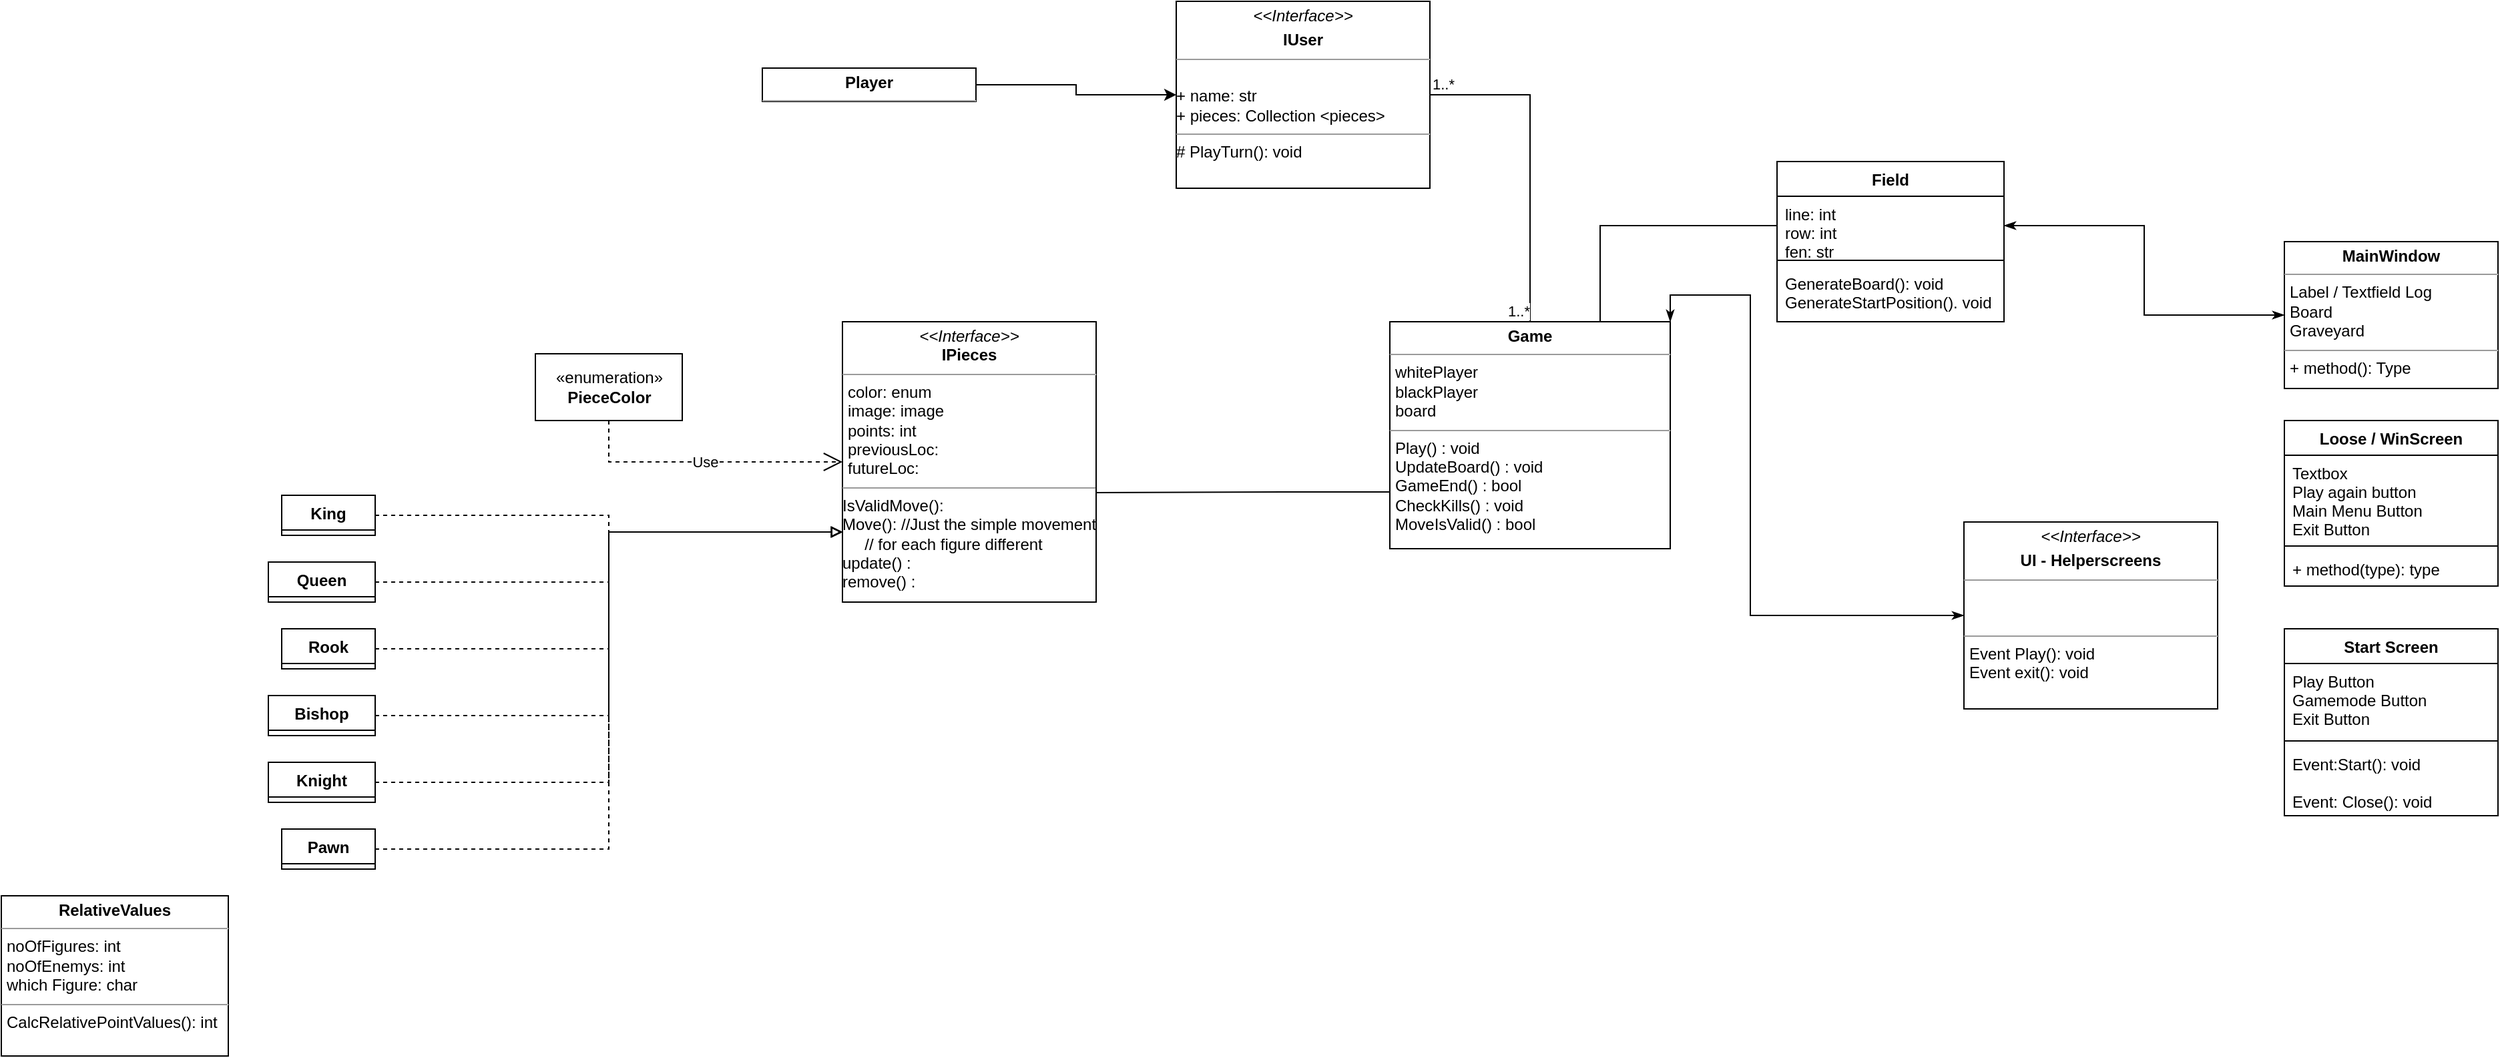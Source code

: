 <mxfile version="20.8.10" type="github">
  <diagram name="Seite-1" id="8dhn65Cj3MbclAA8dtAb">
    <mxGraphModel dx="1994" dy="598" grid="1" gridSize="10" guides="1" tooltips="1" connect="1" arrows="1" fold="1" page="1" pageScale="1" pageWidth="827" pageHeight="1169" background="#ffffff" math="0" shadow="0">
      <root>
        <mxCell id="0" />
        <mxCell id="1" parent="0" />
        <mxCell id="Scy77tW3S1ukV7C9qBci-56" value="&lt;p style=&quot;margin:0px;margin-top:4px;text-align:center;&quot;&gt;&lt;b&gt;Game&lt;/b&gt;&lt;br&gt;&lt;/p&gt;&lt;hr size=&quot;1&quot;&gt;&lt;p style=&quot;margin:0px;margin-left:4px;&quot;&gt;whitePlayer&lt;/p&gt;&lt;p style=&quot;margin:0px;margin-left:4px;&quot;&gt;blackPlayer&lt;/p&gt;&lt;p style=&quot;margin:0px;margin-left:4px;&quot;&gt;board&lt;/p&gt;&lt;hr size=&quot;1&quot;&gt;&lt;p style=&quot;margin:0px;margin-left:4px;&quot;&gt;Play() : void&lt;/p&gt;&lt;p style=&quot;margin:0px;margin-left:4px;&quot;&gt;UpdateBoard() : void&lt;/p&gt;&lt;p style=&quot;margin:0px;margin-left:4px;&quot;&gt;GameEnd() : bool&lt;/p&gt;&lt;p style=&quot;margin:0px;margin-left:4px;&quot;&gt;CheckKills() : void&lt;/p&gt;&lt;p style=&quot;margin:0px;margin-left:4px;&quot;&gt;MoveIsValid() : bool&lt;br&gt;&lt;/p&gt;" style="verticalAlign=top;align=left;overflow=fill;fontSize=12;fontFamily=Helvetica;html=1;" parent="1" vertex="1">
          <mxGeometry x="600" y="270" width="210" height="170" as="geometry" />
        </mxCell>
        <mxCell id="Scy77tW3S1ukV7C9qBci-58" style="edgeStyle=orthogonalEdgeStyle;rounded=0;orthogonalLoop=1;jettySize=auto;html=1;exitX=0.5;exitY=1;exitDx=0;exitDy=0;" parent="1" edge="1">
          <mxGeometry relative="1" as="geometry">
            <mxPoint x="1260" y="310" as="sourcePoint" />
            <mxPoint x="1260" y="310" as="targetPoint" />
          </mxGeometry>
        </mxCell>
        <mxCell id="Scy77tW3S1ukV7C9qBci-59" value="«enumeration»&lt;br&gt;&lt;b&gt;PieceColor&lt;/b&gt;" style="html=1;" parent="1" vertex="1">
          <mxGeometry x="-40" y="294" width="110" height="50" as="geometry" />
        </mxCell>
        <mxCell id="Scy77tW3S1ukV7C9qBci-62" value="&lt;p style=&quot;margin:0px;margin-top:4px;text-align:center;&quot;&gt;&lt;i&gt;&amp;lt;&amp;lt;Interface&amp;gt;&amp;gt;&lt;/i&gt;&lt;br&gt;&lt;b&gt;IPieces&lt;/b&gt;&lt;br&gt;&lt;/p&gt;&lt;hr size=&quot;1&quot;&gt;&lt;p style=&quot;margin:0px;margin-left:4px;&quot;&gt;color: enum&lt;/p&gt;&lt;p style=&quot;margin:0px;margin-left:4px;&quot;&gt;image: image&lt;/p&gt;&lt;p style=&quot;margin:0px;margin-left:4px;&quot;&gt;points: int&lt;/p&gt;&lt;p style=&quot;margin:0px;margin-left:4px;&quot;&gt;previousLoc:&lt;/p&gt;&lt;p style=&quot;margin:0px;margin-left:4px;&quot;&gt;futureLoc:&lt;br&gt;&lt;/p&gt;&lt;hr size=&quot;1&quot;&gt;&lt;div&gt;IsValidMove():&lt;/div&gt;&lt;div&gt;Move(): //Just the simple movement&lt;/div&gt;&lt;div&gt;&lt;span style=&quot;white-space: pre;&quot;&gt;	&lt;/span&gt;&amp;nbsp;&amp;nbsp;&amp;nbsp; // for each figure different&lt;br&gt;&lt;/div&gt;&lt;div&gt;update() : &lt;br&gt;&lt;/div&gt;&lt;div&gt;remove() :&lt;br&gt;&lt;/div&gt;" style="verticalAlign=top;align=left;overflow=fill;fontSize=12;fontFamily=Helvetica;html=1;" parent="1" vertex="1">
          <mxGeometry x="190" y="270" width="190" height="210" as="geometry" />
        </mxCell>
        <mxCell id="IA7U_873xqGfDjJFMJLf-55" style="edgeStyle=orthogonalEdgeStyle;rounded=0;orthogonalLoop=1;jettySize=auto;html=1;exitX=1;exitY=0.5;exitDx=0;exitDy=0;entryX=0;entryY=0.75;entryDx=0;entryDy=0;dashed=1;strokeColor=#000000;endArrow=block;endFill=0;" edge="1" parent="1" source="Scy77tW3S1ukV7C9qBci-75" target="Scy77tW3S1ukV7C9qBci-62">
          <mxGeometry relative="1" as="geometry" />
        </mxCell>
        <mxCell id="Scy77tW3S1ukV7C9qBci-75" value="Knight" style="swimlane;fontStyle=1;align=center;verticalAlign=top;childLayout=stackLayout;horizontal=1;startSize=26;horizontalStack=0;resizeParent=1;resizeParentMax=0;resizeLast=0;collapsible=1;marginBottom=0;" parent="1" vertex="1" collapsed="1">
          <mxGeometry x="-240" y="600" width="80" height="30" as="geometry">
            <mxRectangle x="880" y="680" width="160" height="158" as="alternateBounds" />
          </mxGeometry>
        </mxCell>
        <mxCell id="Scy77tW3S1ukV7C9qBci-76" value="color: enum&#xa;image: image&#xa;points: int&#xa;" style="text;strokeColor=none;fillColor=none;align=left;verticalAlign=top;spacingLeft=4;spacingRight=4;overflow=hidden;rotatable=0;points=[[0,0.5],[1,0.5]];portConstraint=eastwest;" parent="Scy77tW3S1ukV7C9qBci-75" vertex="1">
          <mxGeometry y="26" width="160" height="54" as="geometry" />
        </mxCell>
        <mxCell id="Scy77tW3S1ukV7C9qBci-77" value="" style="line;strokeWidth=1;fillColor=none;align=left;verticalAlign=middle;spacingTop=-1;spacingLeft=3;spacingRight=3;rotatable=0;labelPosition=right;points=[];portConstraint=eastwest;strokeColor=inherit;" parent="Scy77tW3S1ukV7C9qBci-75" vertex="1">
          <mxGeometry y="80" width="160" height="8" as="geometry" />
        </mxCell>
        <mxCell id="Scy77tW3S1ukV7C9qBci-78" value="IsValidMove():&#xa;Move():List&#xa;update():&#xa;remove():&#xa;" style="text;strokeColor=none;fillColor=none;align=left;verticalAlign=top;spacingLeft=4;spacingRight=4;overflow=hidden;rotatable=0;points=[[0,0.5],[1,0.5]];portConstraint=eastwest;" parent="Scy77tW3S1ukV7C9qBci-75" vertex="1">
          <mxGeometry y="88" width="160" height="70" as="geometry" />
        </mxCell>
        <mxCell id="IA7U_873xqGfDjJFMJLf-50" style="edgeStyle=orthogonalEdgeStyle;rounded=0;orthogonalLoop=1;jettySize=auto;html=1;exitX=1;exitY=0.5;exitDx=0;exitDy=0;entryX=0;entryY=0.75;entryDx=0;entryDy=0;strokeColor=#000000;endArrow=block;endFill=0;dashed=1;" edge="1" parent="1" source="Scy77tW3S1ukV7C9qBci-88" target="Scy77tW3S1ukV7C9qBci-62">
          <mxGeometry relative="1" as="geometry" />
        </mxCell>
        <mxCell id="Scy77tW3S1ukV7C9qBci-88" value="King" style="swimlane;fontStyle=1;align=center;verticalAlign=top;childLayout=stackLayout;horizontal=1;startSize=26;horizontalStack=0;resizeParent=1;resizeParentMax=0;resizeLast=0;collapsible=1;marginBottom=0;" parent="1" vertex="1" collapsed="1">
          <mxGeometry x="-230" y="400" width="70" height="30" as="geometry">
            <mxRectangle x="1640" y="680" width="160" height="158" as="alternateBounds" />
          </mxGeometry>
        </mxCell>
        <mxCell id="Scy77tW3S1ukV7C9qBci-89" value="color: enum&#xa;image: image&#xa;points: int&#xa;" style="text;strokeColor=none;fillColor=none;align=left;verticalAlign=top;spacingLeft=4;spacingRight=4;overflow=hidden;rotatable=0;points=[[0,0.5],[1,0.5]];portConstraint=eastwest;" parent="Scy77tW3S1ukV7C9qBci-88" vertex="1">
          <mxGeometry y="26" width="160" height="54" as="geometry" />
        </mxCell>
        <mxCell id="Scy77tW3S1ukV7C9qBci-90" value="" style="line;strokeWidth=1;fillColor=none;align=left;verticalAlign=middle;spacingTop=-1;spacingLeft=3;spacingRight=3;rotatable=0;labelPosition=right;points=[];portConstraint=eastwest;strokeColor=inherit;" parent="Scy77tW3S1ukV7C9qBci-88" vertex="1">
          <mxGeometry y="80" width="160" height="8" as="geometry" />
        </mxCell>
        <mxCell id="Scy77tW3S1ukV7C9qBci-91" value="IsValidMove():&#xa;Move():&#xa;update():&#xa;remove():" style="text;strokeColor=none;fillColor=none;align=left;verticalAlign=top;spacingLeft=4;spacingRight=4;overflow=hidden;rotatable=0;points=[[0,0.5],[1,0.5]];portConstraint=eastwest;" parent="Scy77tW3S1ukV7C9qBci-88" vertex="1">
          <mxGeometry y="88" width="160" height="70" as="geometry" />
        </mxCell>
        <mxCell id="IA7U_873xqGfDjJFMJLf-51" style="edgeStyle=orthogonalEdgeStyle;rounded=0;orthogonalLoop=1;jettySize=auto;html=1;exitX=1;exitY=0.5;exitDx=0;exitDy=0;entryX=0;entryY=0.75;entryDx=0;entryDy=0;dashed=1;strokeColor=#000000;endArrow=block;endFill=0;" edge="1" parent="1" source="Scy77tW3S1ukV7C9qBci-92" target="Scy77tW3S1ukV7C9qBci-62">
          <mxGeometry relative="1" as="geometry" />
        </mxCell>
        <mxCell id="Scy77tW3S1ukV7C9qBci-92" value="Queen" style="swimlane;fontStyle=1;align=center;verticalAlign=top;childLayout=stackLayout;horizontal=1;startSize=26;horizontalStack=0;resizeParent=1;resizeParentMax=0;resizeLast=0;collapsible=1;marginBottom=0;" parent="1" vertex="1" collapsed="1">
          <mxGeometry x="-240" y="450" width="80" height="30" as="geometry">
            <mxRectangle x="1450" y="680" width="160" height="158" as="alternateBounds" />
          </mxGeometry>
        </mxCell>
        <mxCell id="Scy77tW3S1ukV7C9qBci-93" value="color: enum&#xa;image: image&#xa;points: int&#xa;" style="text;strokeColor=none;fillColor=none;align=left;verticalAlign=top;spacingLeft=4;spacingRight=4;overflow=hidden;rotatable=0;points=[[0,0.5],[1,0.5]];portConstraint=eastwest;" parent="Scy77tW3S1ukV7C9qBci-92" vertex="1">
          <mxGeometry y="26" width="160" height="54" as="geometry" />
        </mxCell>
        <mxCell id="Scy77tW3S1ukV7C9qBci-94" value="" style="line;strokeWidth=1;fillColor=none;align=left;verticalAlign=middle;spacingTop=-1;spacingLeft=3;spacingRight=3;rotatable=0;labelPosition=right;points=[];portConstraint=eastwest;strokeColor=inherit;" parent="Scy77tW3S1ukV7C9qBci-92" vertex="1">
          <mxGeometry y="80" width="160" height="8" as="geometry" />
        </mxCell>
        <mxCell id="Scy77tW3S1ukV7C9qBci-95" value="IsValidMove():&#xa;Move(): List&#xa;update():&#xa;remove():&#xa;" style="text;strokeColor=none;fillColor=none;align=left;verticalAlign=top;spacingLeft=4;spacingRight=4;overflow=hidden;rotatable=0;points=[[0,0.5],[1,0.5]];portConstraint=eastwest;" parent="Scy77tW3S1ukV7C9qBci-92" vertex="1">
          <mxGeometry y="88" width="160" height="70" as="geometry" />
        </mxCell>
        <mxCell id="IA7U_873xqGfDjJFMJLf-52" style="edgeStyle=orthogonalEdgeStyle;rounded=0;orthogonalLoop=1;jettySize=auto;html=1;entryX=0;entryY=0.75;entryDx=0;entryDy=0;dashed=1;strokeColor=#000000;endArrow=block;endFill=0;" edge="1" parent="1" source="Scy77tW3S1ukV7C9qBci-96" target="Scy77tW3S1ukV7C9qBci-62">
          <mxGeometry relative="1" as="geometry" />
        </mxCell>
        <mxCell id="Scy77tW3S1ukV7C9qBci-96" value="Rook" style="swimlane;fontStyle=1;align=center;verticalAlign=top;childLayout=stackLayout;horizontal=1;startSize=26;horizontalStack=0;resizeParent=1;resizeParentMax=0;resizeLast=0;collapsible=1;marginBottom=0;" parent="1" vertex="1" collapsed="1">
          <mxGeometry x="-230" y="500" width="70" height="30" as="geometry">
            <mxRectangle x="1260" y="680" width="160" height="158" as="alternateBounds" />
          </mxGeometry>
        </mxCell>
        <mxCell id="Scy77tW3S1ukV7C9qBci-97" value="color: enum&#xa;image: image&#xa;points: int&#xa;" style="text;strokeColor=none;fillColor=none;align=left;verticalAlign=top;spacingLeft=4;spacingRight=4;overflow=hidden;rotatable=0;points=[[0,0.5],[1,0.5]];portConstraint=eastwest;" parent="Scy77tW3S1ukV7C9qBci-96" vertex="1">
          <mxGeometry y="26" width="160" height="54" as="geometry" />
        </mxCell>
        <mxCell id="Scy77tW3S1ukV7C9qBci-98" value="" style="line;strokeWidth=1;fillColor=none;align=left;verticalAlign=middle;spacingTop=-1;spacingLeft=3;spacingRight=3;rotatable=0;labelPosition=right;points=[];portConstraint=eastwest;strokeColor=inherit;" parent="Scy77tW3S1ukV7C9qBci-96" vertex="1">
          <mxGeometry y="80" width="160" height="8" as="geometry" />
        </mxCell>
        <mxCell id="Scy77tW3S1ukV7C9qBci-99" value="IsValidMove(): &#xa;Move(): List&#xa;update():&#xa;remove():&#xa;" style="text;strokeColor=none;fillColor=none;align=left;verticalAlign=top;spacingLeft=4;spacingRight=4;overflow=hidden;rotatable=0;points=[[0,0.5],[1,0.5]];portConstraint=eastwest;" parent="Scy77tW3S1ukV7C9qBci-96" vertex="1">
          <mxGeometry y="88" width="160" height="70" as="geometry" />
        </mxCell>
        <mxCell id="IA7U_873xqGfDjJFMJLf-53" style="edgeStyle=orthogonalEdgeStyle;rounded=0;orthogonalLoop=1;jettySize=auto;html=1;exitX=1;exitY=0.5;exitDx=0;exitDy=0;entryX=0;entryY=0.75;entryDx=0;entryDy=0;dashed=1;strokeColor=#000000;endArrow=block;endFill=0;" edge="1" parent="1" source="Scy77tW3S1ukV7C9qBci-100" target="Scy77tW3S1ukV7C9qBci-62">
          <mxGeometry relative="1" as="geometry" />
        </mxCell>
        <mxCell id="Scy77tW3S1ukV7C9qBci-100" value="Bishop" style="swimlane;fontStyle=1;align=center;verticalAlign=top;childLayout=stackLayout;horizontal=1;startSize=26;horizontalStack=0;resizeParent=1;resizeParentMax=0;resizeLast=0;collapsible=1;marginBottom=0;" parent="1" vertex="1" collapsed="1">
          <mxGeometry x="-240" y="550" width="80" height="30" as="geometry">
            <mxRectangle x="1070" y="680" width="160" height="158" as="alternateBounds" />
          </mxGeometry>
        </mxCell>
        <mxCell id="Scy77tW3S1ukV7C9qBci-101" value="color: enum&#xa;image: image&#xa;points: int&#xa;" style="text;strokeColor=none;fillColor=none;align=left;verticalAlign=top;spacingLeft=4;spacingRight=4;overflow=hidden;rotatable=0;points=[[0,0.5],[1,0.5]];portConstraint=eastwest;" parent="Scy77tW3S1ukV7C9qBci-100" vertex="1">
          <mxGeometry y="26" width="160" height="54" as="geometry" />
        </mxCell>
        <mxCell id="Scy77tW3S1ukV7C9qBci-102" value="" style="line;strokeWidth=1;fillColor=none;align=left;verticalAlign=middle;spacingTop=-1;spacingLeft=3;spacingRight=3;rotatable=0;labelPosition=right;points=[];portConstraint=eastwest;strokeColor=inherit;" parent="Scy77tW3S1ukV7C9qBci-100" vertex="1">
          <mxGeometry y="80" width="160" height="8" as="geometry" />
        </mxCell>
        <mxCell id="Scy77tW3S1ukV7C9qBci-103" value="IsValidMove():&#xa;Move(): List&#xa;update():&#xa;remove():&#xa;" style="text;strokeColor=none;fillColor=none;align=left;verticalAlign=top;spacingLeft=4;spacingRight=4;overflow=hidden;rotatable=0;points=[[0,0.5],[1,0.5]];portConstraint=eastwest;" parent="Scy77tW3S1ukV7C9qBci-100" vertex="1">
          <mxGeometry y="88" width="160" height="70" as="geometry" />
        </mxCell>
        <mxCell id="IA7U_873xqGfDjJFMJLf-56" style="edgeStyle=orthogonalEdgeStyle;rounded=0;orthogonalLoop=1;jettySize=auto;html=1;exitX=1;exitY=0.5;exitDx=0;exitDy=0;entryX=0;entryY=0.75;entryDx=0;entryDy=0;dashed=1;strokeColor=#000000;endArrow=block;endFill=0;" edge="1" parent="1" source="Scy77tW3S1ukV7C9qBci-104" target="Scy77tW3S1ukV7C9qBci-62">
          <mxGeometry relative="1" as="geometry" />
        </mxCell>
        <mxCell id="Scy77tW3S1ukV7C9qBci-104" value="Pawn" style="swimlane;fontStyle=1;align=center;verticalAlign=top;childLayout=stackLayout;horizontal=1;startSize=26;horizontalStack=0;resizeParent=1;resizeParentMax=0;resizeLast=0;collapsible=1;marginBottom=0;" parent="1" vertex="1" collapsed="1">
          <mxGeometry x="-230" y="650" width="70" height="30" as="geometry">
            <mxRectangle x="690" y="680" width="160" height="158" as="alternateBounds" />
          </mxGeometry>
        </mxCell>
        <mxCell id="Scy77tW3S1ukV7C9qBci-105" value="color: enum&#xa;image: image&#xa;points: int&#xa;" style="text;strokeColor=none;fillColor=none;align=left;verticalAlign=top;spacingLeft=4;spacingRight=4;overflow=hidden;rotatable=0;points=[[0,0.5],[1,0.5]];portConstraint=eastwest;" parent="Scy77tW3S1ukV7C9qBci-104" vertex="1">
          <mxGeometry y="26" width="160" height="54" as="geometry" />
        </mxCell>
        <mxCell id="Scy77tW3S1ukV7C9qBci-106" value="" style="line;strokeWidth=1;fillColor=none;align=left;verticalAlign=middle;spacingTop=-1;spacingLeft=3;spacingRight=3;rotatable=0;labelPosition=right;points=[];portConstraint=eastwest;strokeColor=inherit;" parent="Scy77tW3S1ukV7C9qBci-104" vertex="1">
          <mxGeometry y="80" width="160" height="8" as="geometry" />
        </mxCell>
        <mxCell id="Scy77tW3S1ukV7C9qBci-107" value="IsValidMove():&#xa;Move(): List&#xa;update():&#xa;remove():&#xa;" style="text;strokeColor=none;fillColor=none;align=left;verticalAlign=top;spacingLeft=4;spacingRight=4;overflow=hidden;rotatable=0;points=[[0,0.5],[1,0.5]];portConstraint=eastwest;" parent="Scy77tW3S1ukV7C9qBci-104" vertex="1">
          <mxGeometry y="88" width="160" height="70" as="geometry" />
        </mxCell>
        <mxCell id="Scy77tW3S1ukV7C9qBci-129" value="&lt;p style=&quot;margin:0px;margin-top:4px;text-align:center;&quot;&gt;&lt;b&gt;RelativeValues&lt;/b&gt;&lt;/p&gt;&lt;hr size=&quot;1&quot;&gt;&lt;p style=&quot;margin:0px;margin-left:4px;&quot;&gt;noOfFigures: int&lt;/p&gt;&lt;p style=&quot;margin:0px;margin-left:4px;&quot;&gt;noOfEnemys: int&lt;/p&gt;&lt;p style=&quot;margin:0px;margin-left:4px;&quot;&gt;which Figure: char&lt;br&gt;&lt;/p&gt;&lt;hr size=&quot;1&quot;&gt;&lt;p style=&quot;margin:0px;margin-left:4px;&quot;&gt;CalcRelativePointValues(): int&lt;br&gt;&lt;/p&gt;" style="verticalAlign=top;align=left;overflow=fill;fontSize=12;fontFamily=Helvetica;html=1;" parent="1" vertex="1">
          <mxGeometry x="-440" y="700" width="170" height="120" as="geometry" />
        </mxCell>
        <mxCell id="IA7U_873xqGfDjJFMJLf-30" style="edgeStyle=orthogonalEdgeStyle;rounded=0;orthogonalLoop=1;jettySize=auto;html=1;exitX=1;exitY=0.5;exitDx=0;exitDy=0;entryX=0;entryY=0.5;entryDx=0;entryDy=0;" edge="1" parent="1" source="Scy77tW3S1ukV7C9qBci-130" target="Scy77tW3S1ukV7C9qBci-163">
          <mxGeometry relative="1" as="geometry" />
        </mxCell>
        <mxCell id="Scy77tW3S1ukV7C9qBci-130" value="&lt;p style=&quot;margin:0px;margin-top:4px;text-align:center;&quot;&gt;&lt;b&gt;Player&lt;/b&gt;&lt;/p&gt;&lt;hr size=&quot;1&quot;&gt;&lt;div&gt;&lt;br&gt;&lt;/div&gt;&lt;div&gt;&lt;br&gt;&lt;/div&gt;&lt;hr size=&quot;1&quot;&gt;" style="verticalAlign=top;align=left;overflow=fill;fontSize=12;fontFamily=Helvetica;html=1;" parent="1" vertex="1">
          <mxGeometry x="130" y="80" width="160" height="25" as="geometry" />
        </mxCell>
        <mxCell id="Scy77tW3S1ukV7C9qBci-133" value="Field" style="swimlane;fontStyle=1;align=center;verticalAlign=top;childLayout=stackLayout;horizontal=1;startSize=26;horizontalStack=0;resizeParent=1;resizeParentMax=0;resizeLast=0;collapsible=1;marginBottom=0;" parent="1" vertex="1">
          <mxGeometry x="890" y="150" width="170" height="120" as="geometry" />
        </mxCell>
        <mxCell id="Scy77tW3S1ukV7C9qBci-134" value="line: int&#xa;row: int&#xa;fen: str&#xa;" style="text;strokeColor=none;fillColor=none;align=left;verticalAlign=top;spacingLeft=4;spacingRight=4;overflow=hidden;rotatable=0;points=[[0,0.5],[1,0.5]];portConstraint=eastwest;" parent="Scy77tW3S1ukV7C9qBci-133" vertex="1">
          <mxGeometry y="26" width="170" height="44" as="geometry" />
        </mxCell>
        <mxCell id="Scy77tW3S1ukV7C9qBci-135" value="" style="line;strokeWidth=1;fillColor=none;align=left;verticalAlign=middle;spacingTop=-1;spacingLeft=3;spacingRight=3;rotatable=0;labelPosition=right;points=[];portConstraint=eastwest;strokeColor=inherit;" parent="Scy77tW3S1ukV7C9qBci-133" vertex="1">
          <mxGeometry y="70" width="170" height="8" as="geometry" />
        </mxCell>
        <mxCell id="Scy77tW3S1ukV7C9qBci-136" value="GenerateBoard(): void&#xa;GenerateStartPosition(). void&#xa;" style="text;strokeColor=none;fillColor=none;align=left;verticalAlign=top;spacingLeft=4;spacingRight=4;overflow=hidden;rotatable=0;points=[[0,0.5],[1,0.5]];portConstraint=eastwest;" parent="Scy77tW3S1ukV7C9qBci-133" vertex="1">
          <mxGeometry y="78" width="170" height="42" as="geometry" />
        </mxCell>
        <mxCell id="Scy77tW3S1ukV7C9qBci-163" value="&lt;p style=&quot;margin:0px;margin-top:4px;text-align:center;&quot;&gt;&lt;i&gt;&amp;lt;&amp;lt;Interface&amp;gt;&amp;gt;&lt;/i&gt;&lt;b&gt;&lt;br&gt;&lt;/b&gt;&lt;/p&gt;&lt;p style=&quot;margin:0px;margin-top:4px;text-align:center;&quot;&gt;&lt;b&gt;IUser&lt;/b&gt;&lt;/p&gt;&lt;hr size=&quot;1&quot;&gt;&lt;br&gt;&lt;b&gt;&lt;/b&gt;&lt;div&gt;+ name: str&lt;/div&gt;+ pieces: Collection &amp;lt;pieces&amp;gt;&lt;hr size=&quot;1&quot;&gt;# PlayTurn(): void" style="verticalAlign=top;align=left;overflow=fill;fontSize=12;fontFamily=Helvetica;html=1;" parent="1" vertex="1">
          <mxGeometry x="440" y="30" width="190" height="140" as="geometry" />
        </mxCell>
        <mxCell id="IA7U_873xqGfDjJFMJLf-8" value="Use" style="endArrow=open;endSize=12;dashed=1;html=1;rounded=0;exitX=0.5;exitY=1;exitDx=0;exitDy=0;entryX=0;entryY=0.5;entryDx=0;entryDy=0;" edge="1" parent="1" source="Scy77tW3S1ukV7C9qBci-59" target="Scy77tW3S1ukV7C9qBci-62">
          <mxGeometry width="160" relative="1" as="geometry">
            <mxPoint x="1460" y="460" as="sourcePoint" />
            <mxPoint x="1620" y="460" as="targetPoint" />
            <Array as="points">
              <mxPoint x="15" y="375" />
            </Array>
          </mxGeometry>
        </mxCell>
        <mxCell id="IA7U_873xqGfDjJFMJLf-11" value="" style="endArrow=none;html=1;edgeStyle=orthogonalEdgeStyle;rounded=0;entryX=0.5;entryY=0;entryDx=0;entryDy=0;" edge="1" parent="1" target="Scy77tW3S1ukV7C9qBci-56">
          <mxGeometry relative="1" as="geometry">
            <mxPoint x="630" y="100" as="sourcePoint" />
            <mxPoint x="840" y="120" as="targetPoint" />
            <Array as="points">
              <mxPoint x="705" y="100" />
            </Array>
          </mxGeometry>
        </mxCell>
        <mxCell id="IA7U_873xqGfDjJFMJLf-12" value="1..*" style="edgeLabel;resizable=0;html=1;align=left;verticalAlign=bottom;" connectable="0" vertex="1" parent="IA7U_873xqGfDjJFMJLf-11">
          <mxGeometry x="-1" relative="1" as="geometry" />
        </mxCell>
        <mxCell id="IA7U_873xqGfDjJFMJLf-13" value="1..*" style="edgeLabel;resizable=0;html=1;align=right;verticalAlign=bottom;" connectable="0" vertex="1" parent="IA7U_873xqGfDjJFMJLf-11">
          <mxGeometry x="1" relative="1" as="geometry" />
        </mxCell>
        <mxCell id="IA7U_873xqGfDjJFMJLf-23" value="" style="endArrow=none;html=1;edgeStyle=orthogonalEdgeStyle;rounded=0;exitX=0;exitY=0.75;exitDx=0;exitDy=0;entryX=1;entryY=0.5;entryDx=0;entryDy=0;" edge="1" parent="1" source="Scy77tW3S1ukV7C9qBci-56" target="Scy77tW3S1ukV7C9qBci-62">
          <mxGeometry relative="1" as="geometry">
            <mxPoint x="940" y="400" as="sourcePoint" />
            <mxPoint x="440" y="380" as="targetPoint" />
            <Array as="points">
              <mxPoint x="520" y="398" />
              <mxPoint x="380" y="398" />
            </Array>
          </mxGeometry>
        </mxCell>
        <mxCell id="IA7U_873xqGfDjJFMJLf-58" style="edgeStyle=orthogonalEdgeStyle;rounded=0;orthogonalLoop=1;jettySize=auto;html=1;entryX=1;entryY=0;entryDx=0;entryDy=0;strokeColor=#000000;startArrow=classicThin;startFill=1;endArrow=classicThin;endFill=1;" edge="1" parent="1" source="IA7U_873xqGfDjJFMJLf-38" target="Scy77tW3S1ukV7C9qBci-56">
          <mxGeometry relative="1" as="geometry">
            <Array as="points">
              <mxPoint x="870" y="490" />
              <mxPoint x="870" y="250" />
              <mxPoint x="810" y="250" />
            </Array>
          </mxGeometry>
        </mxCell>
        <mxCell id="IA7U_873xqGfDjJFMJLf-38" value="&lt;p style=&quot;margin:0px;margin-top:4px;text-align:center;&quot;&gt;&lt;i&gt;&amp;lt;&amp;lt;Interface&amp;gt;&amp;gt;&lt;/i&gt;&lt;/p&gt;&lt;p style=&quot;margin:0px;margin-top:4px;text-align:center;&quot;&gt;&lt;b&gt;UI - Helperscreens&lt;/b&gt;&lt;br&gt;&lt;/p&gt;&lt;hr size=&quot;1&quot;&gt;&lt;p style=&quot;margin:0px;margin-left:4px;&quot;&gt;&lt;br&gt;&lt;br&gt;&lt;/p&gt;&lt;hr size=&quot;1&quot;&gt;&lt;p style=&quot;margin:0px;margin-left:4px;&quot;&gt;Event Play(): void&lt;/p&gt;&lt;p style=&quot;margin:0px;margin-left:4px;&quot;&gt;Event exit(): void&lt;br&gt;&lt;/p&gt;" style="verticalAlign=top;align=left;overflow=fill;fontSize=12;fontFamily=Helvetica;html=1;" vertex="1" parent="1">
          <mxGeometry x="1030" y="420" width="190" height="140" as="geometry" />
        </mxCell>
        <mxCell id="IA7U_873xqGfDjJFMJLf-39" value="&lt;p style=&quot;margin:0px;margin-top:4px;text-align:center;&quot;&gt;&lt;b&gt;MainWindow&lt;/b&gt;&lt;/p&gt;&lt;hr size=&quot;1&quot;&gt;&lt;p style=&quot;margin:0px;margin-left:4px;&quot;&gt;Label / Textfield Log&lt;/p&gt;&lt;p style=&quot;margin:0px;margin-left:4px;&quot;&gt;Board&lt;/p&gt;&lt;p style=&quot;margin:0px;margin-left:4px;&quot;&gt;Graveyard&lt;br&gt;&lt;/p&gt;&lt;hr size=&quot;1&quot;&gt;&lt;p style=&quot;margin:0px;margin-left:4px;&quot;&gt;+ method(): Type&lt;/p&gt;" style="verticalAlign=top;align=left;overflow=fill;fontSize=12;fontFamily=Helvetica;html=1;" vertex="1" parent="1">
          <mxGeometry x="1270" y="210" width="160" height="110" as="geometry" />
        </mxCell>
        <mxCell id="IA7U_873xqGfDjJFMJLf-40" value="Loose / WinScreen" style="swimlane;fontStyle=1;align=center;verticalAlign=top;childLayout=stackLayout;horizontal=1;startSize=26;horizontalStack=0;resizeParent=1;resizeParentMax=0;resizeLast=0;collapsible=1;marginBottom=0;" vertex="1" parent="1">
          <mxGeometry x="1270" y="344" width="160" height="124" as="geometry" />
        </mxCell>
        <mxCell id="IA7U_873xqGfDjJFMJLf-41" value="Textbox&#xa;Play again button&#xa;Main Menu Button&#xa;Exit Button&#xa;" style="text;strokeColor=none;fillColor=none;align=left;verticalAlign=top;spacingLeft=4;spacingRight=4;overflow=hidden;rotatable=0;points=[[0,0.5],[1,0.5]];portConstraint=eastwest;" vertex="1" parent="IA7U_873xqGfDjJFMJLf-40">
          <mxGeometry y="26" width="160" height="64" as="geometry" />
        </mxCell>
        <mxCell id="IA7U_873xqGfDjJFMJLf-42" value="" style="line;strokeWidth=1;fillColor=none;align=left;verticalAlign=middle;spacingTop=-1;spacingLeft=3;spacingRight=3;rotatable=0;labelPosition=right;points=[];portConstraint=eastwest;strokeColor=inherit;" vertex="1" parent="IA7U_873xqGfDjJFMJLf-40">
          <mxGeometry y="90" width="160" height="8" as="geometry" />
        </mxCell>
        <mxCell id="IA7U_873xqGfDjJFMJLf-43" value="+ method(type): type" style="text;strokeColor=none;fillColor=none;align=left;verticalAlign=top;spacingLeft=4;spacingRight=4;overflow=hidden;rotatable=0;points=[[0,0.5],[1,0.5]];portConstraint=eastwest;" vertex="1" parent="IA7U_873xqGfDjJFMJLf-40">
          <mxGeometry y="98" width="160" height="26" as="geometry" />
        </mxCell>
        <mxCell id="IA7U_873xqGfDjJFMJLf-44" value="Start Screen" style="swimlane;fontStyle=1;align=center;verticalAlign=top;childLayout=stackLayout;horizontal=1;startSize=26;horizontalStack=0;resizeParent=1;resizeParentMax=0;resizeLast=0;collapsible=1;marginBottom=0;" vertex="1" parent="1">
          <mxGeometry x="1270" y="500" width="160" height="140" as="geometry" />
        </mxCell>
        <mxCell id="IA7U_873xqGfDjJFMJLf-45" value="Play Button&#xa;Gamemode Button&#xa;Exit Button&#xa;" style="text;strokeColor=none;fillColor=none;align=left;verticalAlign=top;spacingLeft=4;spacingRight=4;overflow=hidden;rotatable=0;points=[[0,0.5],[1,0.5]];portConstraint=eastwest;" vertex="1" parent="IA7U_873xqGfDjJFMJLf-44">
          <mxGeometry y="26" width="160" height="54" as="geometry" />
        </mxCell>
        <mxCell id="IA7U_873xqGfDjJFMJLf-46" value="" style="line;strokeWidth=1;fillColor=none;align=left;verticalAlign=middle;spacingTop=-1;spacingLeft=3;spacingRight=3;rotatable=0;labelPosition=right;points=[];portConstraint=eastwest;strokeColor=inherit;" vertex="1" parent="IA7U_873xqGfDjJFMJLf-44">
          <mxGeometry y="80" width="160" height="8" as="geometry" />
        </mxCell>
        <mxCell id="IA7U_873xqGfDjJFMJLf-47" value="Event:Start(): void&#xa;&#xa;Event: Close(): void&#xa;" style="text;strokeColor=none;fillColor=none;align=left;verticalAlign=top;spacingLeft=4;spacingRight=4;overflow=hidden;rotatable=0;points=[[0,0.5],[1,0.5]];portConstraint=eastwest;" vertex="1" parent="IA7U_873xqGfDjJFMJLf-44">
          <mxGeometry y="88" width="160" height="52" as="geometry" />
        </mxCell>
        <mxCell id="IA7U_873xqGfDjJFMJLf-48" style="edgeStyle=orthogonalEdgeStyle;rounded=0;orthogonalLoop=1;jettySize=auto;html=1;exitX=0;exitY=0.5;exitDx=0;exitDy=0;entryX=0.75;entryY=0;entryDx=0;entryDy=0;strokeColor=#000000;endArrow=none;endFill=0;" edge="1" parent="1" source="Scy77tW3S1ukV7C9qBci-134" target="Scy77tW3S1ukV7C9qBci-56">
          <mxGeometry relative="1" as="geometry" />
        </mxCell>
        <mxCell id="IA7U_873xqGfDjJFMJLf-57" style="edgeStyle=orthogonalEdgeStyle;rounded=0;orthogonalLoop=1;jettySize=auto;html=1;exitX=1;exitY=0.5;exitDx=0;exitDy=0;entryX=0;entryY=0.5;entryDx=0;entryDy=0;strokeColor=#000000;endArrow=classicThin;endFill=1;startArrow=classicThin;startFill=1;" edge="1" parent="1" source="Scy77tW3S1ukV7C9qBci-134" target="IA7U_873xqGfDjJFMJLf-39">
          <mxGeometry relative="1" as="geometry" />
        </mxCell>
      </root>
    </mxGraphModel>
  </diagram>
</mxfile>
